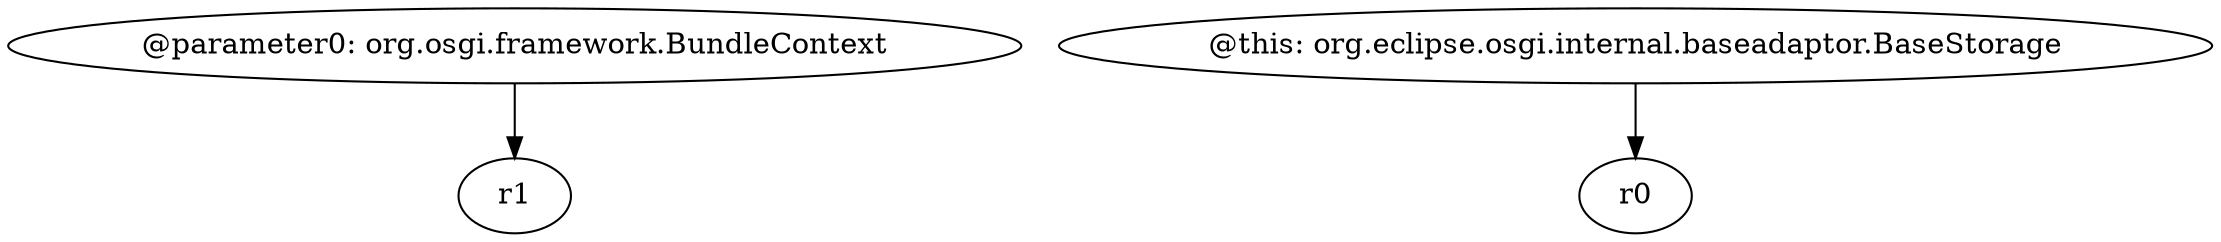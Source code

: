 digraph g {
0[label="@parameter0: org.osgi.framework.BundleContext"]
1[label="r1"]
0->1[label=""]
2[label="@this: org.eclipse.osgi.internal.baseadaptor.BaseStorage"]
3[label="r0"]
2->3[label=""]
}